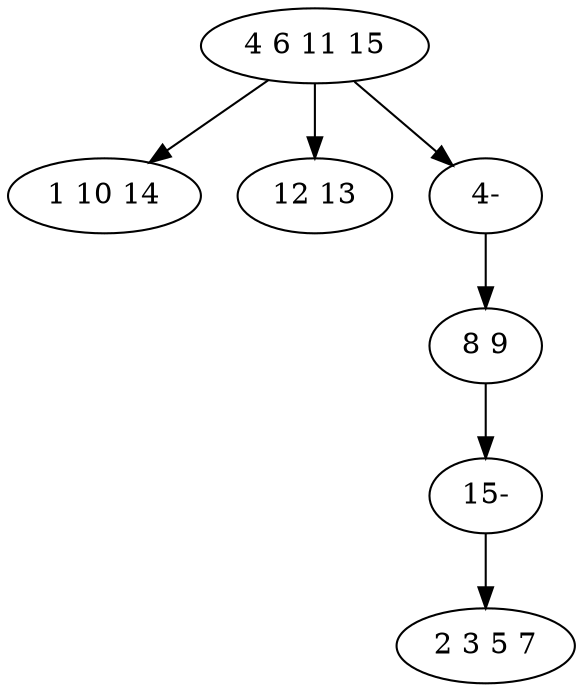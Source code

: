 digraph true_tree {
	"0" -> "1"
	"0" -> "2"
	"0" -> "5"
	"3" -> "6"
	"5" -> "3"
	"6" -> "4"
	"0" [label="4 6 11 15"];
	"1" [label="1 10 14"];
	"2" [label="12 13"];
	"3" [label="8 9"];
	"4" [label="2 3 5 7"];
	"5" [label="4-"];
	"6" [label="15-"];
}
